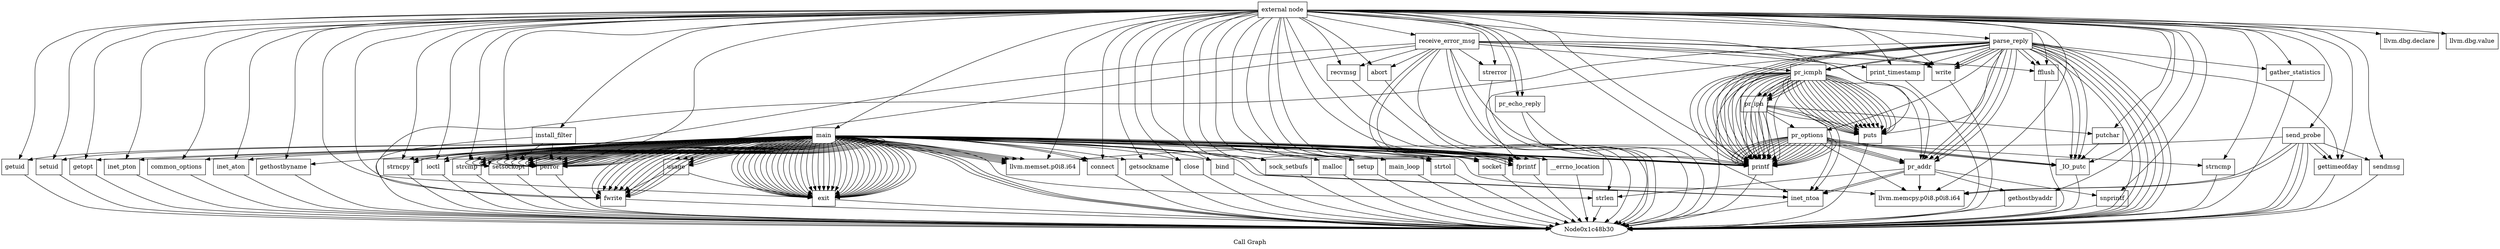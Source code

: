 digraph "Call Graph" {
	graph [root=Node0x1c48b60, label="Call Graph"];
	node [label="\N"];
	graph [lp="185.91,13",
		bb="0,0,371.82,383.18"];
	Node0x1c48b00 [label="{external node}", shape=record, pos="228.5,176.26", rects="172,158.26,285,194.26", width="1.5556", height="0.51389"];
	Node0x1c48b60 [label="{main}", shape=record, pos="157.68,189.24", rects="130.68,171.24,184.68,207.24", width="0.75", height="0.51389"];
	Node0x1b9c0b0 [label="{llvm.dbg.declare}", shape=record, pos="295.16,146.4", rects="231.16,128.4,359.16,164.4", width="1.7778", height="0.51389"];
	Node0x1c48bc0 [label="{socket}", shape=record, pos="229.55,193.58", rects="199.55,175.58,259.55,211.58", width="0.83333", height="0.51389"];
	Node0x1c48c20 [label="{__errno_location}", shape=record, pos="228.5,202.22", rects="163,184.22,294,220.22", width="1.8056", height="0.51389"];
	Node0x1c48bf0 [label="{getuid}", shape=record, pos="226.42,210.66", rects="196.42,192.66,256.42,228.66", width="0.83333", height="0.51389"];
	Node0x1c48c50 [label="{setuid}", shape=record, pos="223.33,218.79", rects="193.83,200.79,252.83,236.79", width="0.80556", height="0.51389"];
	Node0x1c48c80 [label="{perror}", shape=record, pos="219.29,226.49", rects="189.79,208.49,248.79,244.49", width="0.80556", height="0.51389"];
	Node0x1ba1560 [label="{exit}", shape=record, pos="214.35,233.64", rects="187.35,215.64,241.35,251.64", width="0.75", height="0.51389"];
	Node0x1c8f6f0 [label="{getopt}", shape=record, pos="208.59,240.15", rects="177.59,222.15,239.59,258.15", width="0.86111", height="0.51389"];
	Node0x1ba4180 [label="{setsockopt}", shape=record, pos="202.08,245.91", rects="157.58,227.91,246.58,263.91", width="1.2222", height="0.51389"];
	Node0x1ba2040 [label="{fprintf}", shape=record, pos="194.93,250.85", rects="165.43,232.85,224.43,268.85", width="0.80556", height="0.51389"];
	Node0x1b9a4b0 [label="{strlen}", shape=record, pos="187.23,254.89", rects="159.23,236.89,215.23,272.89", width="0.77778", height="0.51389"];
	Node0x1ba41b0 [label="{strcmp}", shape=record, pos="179.1,257.98", rects="147.6,239.98,210.6,275.98", width="0.86111", height="0.51389"];
	Node0x1b9c6f0 [label="{inet_pton}", shape=record, pos="170.66,260.06", rects="129.16,242.06,212.16,278.06", width="1.1389", height="0.51389"];
	Node0x1b9c760 [label="{printf}", shape=record, pos="149,260.71", rects="122,242.71,176,278.71", width="0.75", height="0.51389"];
	Node0x1b9c5f0 [label="{common_options}", shape=record, pos="128.13,254.89", rects="62.127,236.89,194.13,272.89", width="1.8333", height="0.51389"];
	Node0x1b99da0 [label="{llvm.memset.p0i8.i64}", shape=record, pos="120.43,250.85", rects="37.929,232.85,202.93,268.85", width="2.2778", height="0.51389"];
	Node0x1b99f40 [label="{inet_aton}", shape=record, pos="113.27,245.91", rects="71.773,227.91,154.77,263.91", width="1.1389", height="0.51389"];
	Node0x1b99ff0 [label="{gethostbyname}", shape=record, pos="106.77,240.15", rects="44.766,222.15,168.77,258.15", width="1.7222", height="0.51389"];
	Node0x1cce290 [label="{llvm.memcpy.p0i8.p0i8.i64}", shape=record, pos="101,233.64", rects="1,215.64,201,251.64", width="2.7778", height="0.51389"];
	Node0x1b9a060 [label="{strncpy}", shape=record, pos="96.061,226.49", rects="62.061,208.49,130.06,244.49", width="0.94444", height="0.51389"];
	Node0x1b9a520 [label="{ioctl}", shape=record, pos="92.02,218.79", rects="65.02,200.79,119.02,236.79", width="0.75", height="0.51389"];
	Node0x1b9a550 [label="{connect}", shape=record, pos="88.937,210.66", rects="53.437,192.66,124.44,228.66", width="0.97222", height="0.51389"];
	Node0x1ba2600 [label="{getsockname}", shape=record, pos="86.857,202.22", rects="33.357,184.22,140.36,220.22", width="1.4722", height="0.51389"];
	Node0x1b99e40 [label="{close}", shape=record, pos="85.809,193.58", rects="58.809,175.58,112.81,211.58", width="0.75", height="0.51389"];
	Node0x1b99eb0 [label="{bind}", shape=record, pos="85.809,184.89", rects="58.809,166.89,112.81,202.89", width="0.75", height="0.51389"];
	Node0x1bf43e0 [label="{sock_setbufs}", shape=record, pos="86.857,176.26", rects="34.857,158.26,138.86,194.26", width="1.4444", height="0.51389"];
	Node0x1bf4450 [label="{malloc}", shape=record, pos="88.937,167.82", rects="58.937,149.82,118.94,185.82", width="0.83333", height="0.51389"];
	Node0x1bf4480 [label="{inet_ntoa}", shape=record, pos="92.02,159.69", rects="50.52,141.69,133.52,177.69", width="1.1389", height="0.51389"];
	Node0x1b9b480 [label="{setup}", shape=record, pos="96.061,151.99", rects="68.561,133.99,123.56,169.99", width="0.75", height="0.51389"];
	Node0x1b9c040 [label="{main_loop}", shape=record, pos="101,144.83", rects="58,126.83,144,162.83", width="1.1944", height="0.51389"];
	Node0x1b99bc0 [label="{receive_error_msg}", shape=record, pos="299.32,215.19", rects="227.82,197.19,370.82,233.19", width="1.9722", height="0.51389"];
	Node0x1b9a870 [label="{recvmsg}", shape=record, pos="83.181,66.005", rects="46.181,48.005,120.18,84.005", width="1.0278", height="0.51389"];
	Node0x1b9a800 [label="{abort}", shape=record, pos="98.578,57.924", rects="71.578,39.924,125.58,75.924", width="0.75", height="0.51389"];
	Node0x1b9aa00 [label="{write}", shape=record, pos="114.84,51.757", rects="87.837,33.757,141.84,69.757", width="0.75", height="0.51389"];
	Node0x1b9aa70 [label="{strerror}", shape=record, pos="131.72,47.596", rects="96.72,29.596,166.72,65.596", width="0.97222", height="0.51389"];
	Node0x1b9aae0 [label="{print_timestamp}", shape=record, pos="148.98,45.5", rects="83.983,27.5,213.98,63.5", width="1.8056", height="0.51389"];
	Node0x1c49170 [label="{fflush}", shape=record, pos="166.37,45.5", rects="138.87,27.5,193.87,63.5", width="0.75", height="0.51389"];
	Node0x1c48ea0 [label="{send_probe}", shape=record, pos="83.181,312.47", rects="35.681,294.47,130.68,330.47", width="1.3056", height="0.51389"];
	Node0x1c48f40 [label="{gettimeofday}", shape=record, pos="183.63,47.596", rects="130.13,29.596,237.13,65.596", width="1.4722", height="0.51389"];
	Node0x1c48ed0 [label="{sendmsg}", shape=record, pos="200.52,51.757", rects="162.02,33.757,239.02,69.757", width="1.0556", height="0.51389"];
	Node0x1c4a000 [label="{pr_echo_reply}", shape=record, pos="166.37,332.97", rects="109.87,314.97,222.87,350.97", width="1.5556", height="0.51389"];
	Node0x1c4a030 [label="{parse_reply}", shape=record, pos="232.17,312.47", rects="184.17,294.47,280.17,330.47", width="1.3333", height="0.51389"];
	Node0x1c4a0a0 [label="{gather_statistics}", shape=record, pos="216.78,57.924", rects="151.28,39.924,282.28,75.924", width="1.8056", height="0.51389"];
	Node0x1c4a4f0 [label="{putchar}", shape=record, pos="299.32,163.28", rects="264.32,145.28,334.32,181.28", width="0.97222", height="0.51389"];
	Node0x1c4a590 [label="{install_filter}", shape=record, pos="280.91,263.73", rects="231.91,245.73,329.91,281.73", width="1.3611", height="0.51389"];
	Node0x1cd03a0 [label="{strtol}", shape=record, pos="106.77,138.33", rects="79.766,120.33,133.77,156.33", width="0.75", height="0.51389"];
	Node0x1c492a0 [label="{gethostbyaddr}", shape=record, pos="232.17,66.005", rects="174.17,48.005,290.17,84.005", width="1.6111", height="0.51389"];
	Node0x1c492d0 [label="{snprintf}", shape=record, pos="246.48,75.883", rects="211.48,57.883,281.48,93.883", width="0.97222", height="0.51389"];
	Node0x1c4a430 [label="{strncmp}", shape=record, pos="259.5,87.414", rects="223.5,69.414,295.5,105.41", width=1, height="0.51389"];
	Node0x1c4a3d0 [label="{_IO_putc}", shape=record, pos="271.03,100.43", rects="232.53,82.43,309.53,118.43", width="1.0556", height="0.51389"];
	Node0x1c4d960 [label="{llvm.dbg.value}", shape=record, pos="301.41,180.54", rects="243.41,162.54,359.41,198.54", width="1.6111", height="0.51389"];
	Node0x1ba2070 [label="{fwrite}", shape=record, pos="113.27,132.56", rects="84.273,114.56,142.27,150.56", width="0.80556", height="0.51389"];
	Node0x1c48dc0 [label="{puts}", shape=record, pos="280.91,114.74", rects="253.91,96.741,307.91,132.74", width="0.75", height="0.51389"];
	Node0x1b9a970 [label="{pr_addr}", shape=record, pos="216.78,320.55", rects="182.28,302.55,251.28,338.55", width="0.94444", height="0.51389"];
	Node0x1c48b30 [pos="174.91,119.33", width="2.5278", height="0.51389"];
	Node0x1c49100 [label="{pr_icmph}", shape=record, pos="148.98,332.97", rects="109.48,314.97,188.48,350.97", width="1.0833", height="0.51389"];
	Node0x1c4a360 [label="{pr_options}", shape=record, pos="131.72,330.88", rects="87.22,312.88,176.22,348.88", width="1.2222", height="0.51389"];
	Node0x1c48df0 [label="{pr_iph}", shape=record, pos="114.84,326.72", rects="85.337,308.72,144.34,344.72", width="0.80556", height="0.51389"];
	Node0x1b9c620 [label="{usage}", shape=record, pos="223.33,159.69", rects="194.83,141.69,251.83,177.69", width="0.77778", height="0.51389"];
	Node0x1c48b00 -> Node0x1c48b60 [pos="e,171.28,186.74 171.67,186.67 171.6,186.68 171.54,186.7 171.48,186.71"];
	Node0x1c48b00 -> Node0x1b9c0b0 [pos="e,269.14,158.05 268.81,158.2 268.87,158.17 268.92,158.15 268.98,158.13"];
	Node0x1c48b00 -> Node0x1c48bc0 [pos="e,229.55,193.57 229.54,193.53 229.54,193.54 229.54,193.55 229.54,193.56"];
	Node0x1c48b00 -> Node0x1c48c20 [pos="e,228.5,194.7 228.5,194.29 228.5,194.36 228.5,194.42 228.5,194.49"];
	Node0x1c48b00 -> Node0x1c48bf0 [pos="e,227.39,194.65 227.41,194.26 227.4,194.33 227.4,194.39 227.4,194.46"];
	Node0x1c48b00 -> Node0x1c48c50 [pos="e,225.55,200.52 226.28,194.54 226.26,194.67 226.25,194.79 226.23,194.91"];
	Node0x1c48b00 -> Node0x1c48c80 [pos="e,222.64,208.21 225.17,194.39 224.94,195.66 224.71,196.95 224.47,198.25"];
	Node0x1c48b00 -> Node0x1ba1560 [pos="e,218.85,215.41 224.02,194.41 223.15,197.97 222.21,201.78 221.27,205.58"];
	Node0x1c48b00 -> Node0x1c8f6f0 [pos="e,214.32,221.74 222.85,194.4 221.14,199.88 219.22,206.03 217.36,212.01"];
	Node0x1c48b00 -> Node0x1ba4180 [pos="e,209.07,227.49 221.56,194.56 218.85,201.7 215.68,210.05 212.7,217.92"];
	Node0x1c48b00 -> Node0x1ba2040 [pos="e,203.09,232.7 220.37,194.32 216.44,203.05 211.64,213.72 207.27,223.42"];
	Node0x1c48b00 -> Node0x1b9a4b0 [pos="e,196.75,236.75 218.93,194.5 213.77,204.32 207.3,216.64 201.56,227.59"];
	Node0x1c48b00 -> Node0x1ba41b0 [pos="e,190.03,239.89 217.53,194.39 211.01,205.19 202.61,219.08 195.33,231.12"];
	Node0x1c48b00 -> Node0x1b9c6f0 [pos="e,183.18,241.91 215.95,194.44 208.06,205.86 197.76,220.79 188.97,233.52"];
	Node0x1c48b00 -> Node0x1b9c760 [pos="e,166.22,242.42 211.25,194.58 200.1,206.43 185.43,222.01 173.14,235.07"];
	Node0x1c48b00 -> Node0x1b9c5f0 [pos="e,151.39,236.67 205.47,194.3 191.8,205.01 174.28,218.74 159.37,230.42"];
	Node0x1c48b00 -> Node0x1b99da0 [pos="e,146.72,232.7 202.34,194.32 188.11,204.14 170.32,216.41 154.97,227.01"];
	Node0x1c48b00 -> Node0x1b99f40 [pos="e,143.1,227.89 198.52,194.38 184.26,203 167.02,213.42 151.79,222.63"];
	Node0x1c48b00 -> Node0x1b99ff0 [pos="e,141.41,221.97 193.94,194.4 180.45,201.48 164.82,209.68 150.55,217.17"];
	Node0x1c48b00 -> Node0x1cce290 [pos="e,141.08,215.6 188.16,194.41 176.18,199.8 162.92,205.77 150.44,211.39"];
	Node0x1c48b00 -> Node0x1b9a060 [pos="e,130.1,213.58 180.69,194.39 167.34,199.45 152.92,204.92 139.82,209.89"];
	Node0x1c48b00 -> Node0x1b9a520 [pos="e,119.3,210.29 171.8,193.93 157.33,198.44 142.14,203.17 128.95,207.28"];
	Node0x1c48b00 -> Node0x1b9a550 [pos="e,124.83,201.81 171.73,190.25 159.48,193.27 146.66,196.43 134.88,199.33"];
	Node0x1c48b00 -> Node0x1ba2600 [pos="e,140.45,192.4 171.7,186.67 164.77,187.94 157.66,189.24 150.64,190.53"];
	Node0x1c48b00 -> Node0x1b99e40 [pos="e,113.06,190.28 171.69,183.16 155.43,185.13 138.12,187.23 123.33,189.03"];
	Node0x1c48b00 -> Node0x1b99eb0 [pos="e,113.06,183.24 171.69,179.69 155.43,180.68 138.12,181.73 123.33,182.62"];
	Node0x1c48b00 -> Node0x1bf43e0 [pos="e,139.08,176.26 171.7,176.26 164.3,176.26 156.67,176.26 149.18,176.26"];
	Node0x1c48b00 -> Node0x1bf4450 [pos="e,119.26,169.65 171.73,172.83 157.56,171.97 142.65,171.07 129.44,170.27"];
	Node0x1c48b00 -> Node0x1bf4480 [pos="e,133.76,164.76 171.8,169.38 162.55,168.25 153,167.09 143.86,165.98"];
	Node0x1c48b00 -> Node0x1b9b480 [pos="e,123.62,157.04 171.95,165.9 159.01,163.52 145.56,161.06 133.65,158.88"];
	Node0x1c48b00 -> Node0x1b9c040 [pos="e,144.1,155.46 171.83,162.29 165.87,160.82 159.82,159.33 153.9,157.87"];
	Node0x1c48b00 -> Node0x1b99bc0 [pos="e,266.2,196.98 261.42,194.36 261.52,194.41 261.62,194.47 261.72,194.52"];
	Node0x1c48b00 -> Node0x1b9a870 [pos="e,107.21,84.238 204.5,158.05 180.1,139.54 142.15,110.74 115.2,90.296"];
	Node0x1c48b00 -> Node0x1b9a800 [pos="e,118.4,75.981 208.48,158.03 186.39,137.9 150.69,105.39 126,82.901"];
	Node0x1c48b00 -> Node0x1b9aa00 [pos="e,131.38,69.883 211.97,158.16 192.61,136.95 160.39,101.66 138.41,77.581"];
	Node0x1c48b00 -> Node0x1b9aa70 [pos="e,145.31,65.665 214.84,158.1 198.27,136.07 170.21,98.767 151.33,73.669"];
	Node0x1c48b00 -> Node0x1b9aae0 [pos="e,159.95,63.527 217.44,158.08 203.91,135.83 180.89,97.963 165.31,72.355"];
	Node0x1c48b00 -> Node0x1c49170 [pos="e,174.94,63.527 219.86,158.08 209.33,135.93 191.46,98.295 179.29,72.693"];
	Node0x1c48b00 -> Node0x1c48ea0 [pos="e,102.56,294.31 209.2,194.35 183.8,218.16 138.99,260.16 110.22,287.13"];
	Node0x1c48b00 -> Node0x1c48f40 [pos="e,189.93,65.665 222.17,158.1 214.65,136.55 202.04,100.38 193.3,75.323"];
	Node0x1c48b00 -> Node0x1c48ed0 [pos="e,204.59,69.883 224.43,158.16 219.81,137.59 212.21,103.79 206.82,79.81"];
	Node0x1c48b00 -> Node0x1c4a000 [pos="e,168.97,314.54 216.29,194.38 202.75,221.53 182.21,272.87 171.93,304.88"];
	Node0x1c48b00 -> Node0x1c4a000 [pos="e,178.74,314.53 226,194.33 218.21,221.57 198.11,273.27 183.19,305.28"];
	Node0x1c48b00 -> Node0x1c4a030 [pos="e,231.68,294.31 228.99,194.35 229.61,217.35 230.69,257.31 231.41,284.31"];
	Node0x1c48b00 -> Node0x1c4a0a0 [pos="e,218.57,75.981 226.69,158.03 224.79,138.86 221.78,108.46 219.58,86.179"];
	Node0x1c48b00 -> Node0x1c4a4f0 [pos="e,285.71,165.77 285.33,165.84 285.39,165.83 285.46,165.82 285.52,165.81"];
	Node0x1c48b00 -> Node0x1c4a590 [pos="e,270.06,245.63 239.36,194.38 246.74,206.7 256.62,223.2 264.9,237.01"];
	Node0x1c48b00 -> Node0x1cd03a0 [pos="e,133.78,146.74 171.91,158.62 162.25,155.62 152.46,152.56 143.49,149.77"];
	Node0x1c48b00 -> Node0x1c492a0 [pos="e,231.57,84.238 229.1,158.05 229.68,140.74 230.56,114.43 231.23,94.362"];
	Node0x1c48b00 -> Node0x1c492d0 [pos="e,243.21,94.177 231.8,157.85 234.48,142.85 238.32,121.42 241.4,104.23"];
	Node0x1c48b00 -> Node0x1c4a430 [pos="e,253.19,105.5 234.92,157.85 239.23,145.5 244.99,129 249.85,115.08"];
	Node0x1c48b00 -> Node0x1c4a3d0 [pos="e,260.83,118.62 238.79,157.9 243.91,148.77 250.2,137.56 255.86,127.48"];
	Node0x1c48b00 -> Node0x1c4d960 [pos="e,285.67,179.62 285.23,179.59 285.31,179.6 285.38,179.6 285.45,179.6"];
	Node0x1c48b00 -> Node0x1ba2070 [pos="e,142.56,143.67 180.97,158.23 171.3,154.57 161.25,150.76 151.94,147.23"];
	Node0x1c48b00 -> Node0x1c48dc0 [pos="e,265.4,132.95 243.94,158.13 248.59,152.68 253.79,146.58 258.78,140.71"];
	Node0x1c4a030 -> Node0x1b9a970 [pos="e,216.7,320.41 216.63,320.27 216.64,320.29 216.65,320.32 216.67,320.34"];
	Node0x1c4a030 -> Node0x1ba2040 [pos="e,205.95,269.09 221.2,294.32 218.05,289.1 214.54,283.29 211.14,277.67"];
	Node0x1c4a030 -> Node0x1c48b30 [pos="e,204.47,137.02 245.56,294.39 253.77,259.7 234.65,185.42 210.12,145.47"];
	Node0x1c4a030 -> Node0x1c48b30 [pos="e,161.42,137.83 202.26,294.3 177.59,260.3 156.62,188.35 159.93,147.88"];
	Node0x1c4a030 -> Node0x1b9a970 [pos="e,236.43,330.94 236.53,330.59 236.51,330.65 236.5,330.71 236.48,330.77"];
	Node0x1c4a030 -> Node0x1c4a0a0 [pos="e,217.87,76.064 231.07,294.16 228.41,250.32 221.68,139.02 218.5,86.365"];
	Node0x1c4a030 -> Node0x1c48b30 [pos="e,168.35,137.89 212.68,294.15 193.42,260.27 171.85,188.19 168.73,147.89"];
	Node0x1c4a030 -> Node0x1ba2070 [pos="e,125.18,150.58 220.12,294.23 199.06,262.36 155.47,196.41 130.97,159.34"];
	Node0x1c4a030 -> Node0x1b9aa00 [pos="e,131.64,69.992 231.41,294.14 219.84,248.75 167.97,131.68 136.83,78.545"];
	Node0x1c4a030 -> Node0x1b9aae0 [pos="e,154.63,63.625 226.46,294.12 212.14,248.19 174.71,128.05 157.66,73.349"];
	Node0x1c4a030 -> Node0x1b9a970 [pos="e,216.88,320.73 216.98,320.91 216.96,320.88 216.95,320.85 216.93,320.82"];
	Node0x1c4a030 -> Node0x1c48b30 [pos="e,176.18,137.95 222.41,294.45 209.18,260.83 187.48,188.35 178.32,147.96"];
	Node0x1c4a030 -> Node0x1b9c760 [pos="e,176.21,257.53 229.29,294.37 221.04,282.01 202.81,268.63 185.6,261.08"];
	Node0x1c4a030 -> Node0x1b9c760 [pos="e,151.96,278.92 183.82,306.14 174.36,300.69 165.34,293.94 158.64,287.03"];
	Node0x1c4a030 -> Node0x1c48b30 [pos="e,184.85,137.78 230.97,294.18 224.3,260.23 203.02,187.36 188.41,147.23"];
	Node0x1c4a030 -> Node0x1c49100 [pos="e,183.66,317.53 184.11,317.41 184.03,317.43 183.96,317.45 183.89,317.47"];
	Node0x1c4a030 -> Node0x1b9aa00 [pos="e,115.58,70.015 215.44,294.35 187.14,249.5 134.87,133.76 118.38,79.918"];
	Node0x1c4a030 -> Node0x1b9aa00 [pos="e,123.08,70.07 223.92,294.14 203.64,249.07 151.26,132.68 127.22,79.277"];
	Node0x1c4a030 -> Node0x1c48f40 [pos="e,186.99,65.929 228.84,294.26 220.52,248.9 198.84,130.57 188.83,75.96"];
	Node0x1c4a030 -> Node0x1b9c760 [pos="e,167,278.94 190.44,294.43 185.28,291.29 180.13,287.99 175.29,284.73"];
	Node0x1c4a030 -> Node0x1b9a970 [pos="e,216.68,320.36 216.59,320.18 216.61,320.21 216.62,320.24 216.64,320.27"];
	Node0x1c4a030 -> Node0x1b9c760 [pos="e,176.19,270.36 214.33,294.36 205.72,288.11 195.11,281.24 184.94,275.3"];
	Node0x1c4a030 -> Node0x1c48dc0 [pos="e,276.42,132.94 236.67,294.22 245.21,259.57 263.83,184.03 273.98,142.86"];
	Node0x1c4a030 -> Node0x1c48b30 [pos="e,194.38,137.62 238.73,294.39 239.26,260.24 218.86,186.71 199.11,146.59"];
	Node0x1c4a030 -> Node0x1c49100 [pos="e,186.39,330.65 186.83,330.55 186.76,330.56 186.68,330.58 186.61,330.6"];
	Node0x1c4a030 -> Node0x1c4a360 [pos="e,176.46,322.68 184.01,321.3 183.85,321.33 183.69,321.35 183.53,321.38"];
	Node0x1c4a030 -> Node0x1c4a3d0 [pos="e,275.54,118.66 243.85,294.38 257.38,257.41 273.21,173.05 275.31,128.75"];
	Node0x1c4a030 -> Node0x1c4a3d0 [pos="e,259.35,118.54 227.66,294.45 227.33,257.31 242.26,172.19 256.13,128.06"];
	Node0x1c4a030 -> Node0x1c49170 [pos="e,174.63,63.617 231.31,294.1 224.06,248.15 194.74,128.03 177.75,73.34"];
	Node0x1c4a030 -> Node0x1c4a3d0 [pos="e,267.73,118.46 235.49,294.39 242.27,257.38 257.78,172.76 265.88,128.53"];
	Node0x1c4a030 -> Node0x1c49170 [pos="e,167.19,63.622 223.85,294.16 208.58,248.34 178.86,128.57 168.91,73.692"];
	Node0x1b9a970 -> Node0x1c492a0 [pos="e,231.08,84.145 217.88,302.24 220.54,258.4 227.27,147.1 230.45,94.446"];
	Node0x1b9a970 -> Node0x1bf4480 [pos="e,112.11,177.87 207.92,302.25 189.45,273.62 147.09,218.39 118.94,185.67"];
	Node0x1b9a970 -> Node0x1b9a4b0 [pos="e,195.41,273.09 208.55,302.26 205.79,296.14 202.66,289.18 199.66,282.51"];
	Node0x1b9a970 -> Node0x1cce290 [pos="e,125.36,251.92 192.79,302.54 175.59,289.64 152.24,272.11 133.39,257.96"];
	Node0x1b9a970 -> Node0x1bf4480 [pos="e,100.88,177.99 196.73,302.42 171.48,274.13 129.06,219.55 106.64,186.65"];
	Node0x1b9a970 -> Node0x1c492d0 [pos="e,244.27,94.152 219.01,302.16 224.16,259.73 236.91,154.73 243.06,104.09"];
	Node0x1c48f40 -> Node0x1c48b30 [pos="e,177.2,100.48 181.43,65.697 180.52,73.168 179.45,82.015 178.43,90.347"];
	Node0x1c49100 -> Node0x1c48dc0 [pos="e,285.02,132.97 182.06,314.62 219.19,275.82 270.89,188.67 282.95,142.88"];
	Node0x1c49100 -> Node0x1c48dc0 [pos="e,290.38,133 188.85,320.54 232.32,284.54 286.24,192.21 290.33,143.3"];
	Node0x1c49100 -> Node0x1c48dc0 [pos="e,294.55,132.97 188.86,330.11 240.91,301.95 302.32,197.32 296.53,142.84"];
	Node0x1c49100 -> Node0x1c48dc0 [pos="e,297.86,133.11 188.62,336.92 250.42,318.41 318.74,202.89 301.54,142.64"];
	Node0x1c49100 -> Node0x1c48dc0 [pos="e,300.21,132.86 188.72,341.6 261.45,333.21 335.93,207.66 305.25,141.75"];
	Node0x1c49100 -> Node0x1b9c760 [pos="e,176.28,264.01 188.6,325.11 217.69,310.77 216.76,280.63 185.8,267.3"];
	Node0x1c49100 -> Node0x1c48dc0 [pos="e,302.1,132.83 188.75,344.96 273.15,347.23 352.91,213.25 308.18,141.29"];
	Node0x1c49100 -> Node0x1c48dc0 [pos="e,303.52,132.76 188.67,347.39 285.56,360.6 370.07,218.89 310.2,140.59"];
	Node0x1c49100 -> Node0x1b9c760 [pos="e,176.19,262.82 188.54,328.13 235.58,314.76 234.8,277.52 186.18,264.93"];
	Node0x1c49100 -> Node0x1c48df0 [pos="e,123.13,308.47 148.39,314.84 145.55,306.1 138.82,302.02 132.04,303.32"];
	Node0x1c49100 -> Node0x1c48dc0 [pos="e,253.74,102.9 126.16,314.74 53.553,237.77 142.67,83.953 243.91,100.73"];
	Node0x1c49100 -> Node0x1c48df0 [pos="e,115.48,345.01 140.74,351.17 134.6,357.65 126.68,358.2 121.06,353.58"];
	Node0x1c49100 -> Node0x1b9c760 [pos="e,121.81,262.81 109.43,328.11 62.395,314.72 63.192,277.48 111.81,264.92"];
	Node0x1c49100 -> Node0x1b9c760 [pos="e,121.72,264 109.37,325.09 80.286,310.74 81.228,280.6 112.19,267.28"];
	Node0x1c49100 -> Node0x1b9c760 [pos="e,121.73,266.56 109.24,317.29 98.031,303.71 99.389,284.39 113.31,272.21"];
	Node0x1c49100 -> Node0x1b9c760 [pos="e,121.89,274.37 119.22,314.73 114.61,305.23 114,293.51 117.4,283.42"];
	Node0x1c49100 -> Node0x1b9c760 [pos="e,131.14,278.94 131.13,314.74 128.86,306.95 128.21,297.68 129.17,289.03"];
	Node0x1c49100 -> Node0x1b9a970 [pos="e,189.16,325.61 188.81,325.68 188.87,325.67 188.93,325.65 188.98,325.64"];
	Node0x1c49100 -> Node0x1b9c760 [pos="e,143.04,278.94 143.03,314.74 142.28,306.95 142.06,297.68 142.38,289.03"];
	Node0x1c49100 -> Node0x1c48df0 [pos="e,114.8,326.92 114.77,327.13 114.77,327.1 114.78,327.06 114.78,327.03"];
	Node0x1c49100 -> Node0x1c48dc0 [pos="e,253.8,104.13 127.76,314.85 69.961,244.83 155.02,97.461 243.81,102.87"];
	Node0x1c49100 -> Node0x1c48dc0 [pos="e,253.9,105.88 129.63,314.78 86.572,251.36 166.7,112 243.57,105.88"];
	Node0x1c49100 -> Node0x1c48dc0 [pos="e,253.59,108.43 132.15,314.83 103,257.68 177.63,127.42 243.52,110.17"];
	Node0x1c49100 -> Node0x1b9c760 [pos="e,154.95,278.94 154.94,314.74 155.7,306.95 155.92,297.68 155.6,289.04"];
	Node0x1c49100 -> Node0x1c48df0 [pos="e,114.86,326.72 114.93,326.74 114.92,326.73 114.9,326.73 114.89,326.73"];
	Node0x1c49100 -> Node0x1b9c760 [pos="e,166.85,278.95 166.84,314.74 169.11,306.96 169.77,297.68 168.82,289.04"];
	Node0x1c49100 -> Node0x1c48b30 [pos="e,172.63,138.11 151.19,314.76 155.7,277.66 165.96,193.06 171.39,148.31"];
	Node0x1c49100 -> Node0x1b9c760 [pos="e,176.1,274.38 178.75,314.75 183.37,305.24 183.98,293.53 180.58,283.44"];
	Node0x1c49100 -> Node0x1c48df0 [pos="e,114.88,326.51 114.92,326.31 114.91,326.34 114.9,326.37 114.9,326.41"];
	Node0x1c49100 -> Node0x1c48dc0 [pos="e,253.79,112.24 135.37,314.83 119.24,263.36 188.16,143.1 244.21,115.98"];
	Node0x1c49100 -> Node0x1c48dc0 [pos="e,253.71,118.16 139.52,314.83 135.2,268.58 197.97,159.42 245.36,123.76"];
	Node0x1c49100 -> Node0x1c48dc0 [pos="e,253.89,127.08 144.85,314.88 150.68,273.53 206.63,176.93 246.62,134.37"];
	Node0x1c49100 -> Node0x1c48dc0 [pos="e,259.89,132.85 151.55,314.97 166.19,276.26 219.72,185.99 253.6,140.97"];
	Node0x1c49100 -> Node0x1c48dc0 [pos="e,270.01,132.77 160,314.74 183.29,276.22 237.61,186.37 264.8,141.39"];
	Node0x1c49100 -> Node0x1c48dc0 [pos="e,278.33,132.77 169.98,314.9 200.74,276.54 254.47,187.73 274.41,142.29"];
	Node0x1c49100 -> Node0x1b9c760 [pos="e,176.26,266.57 188.74,317.3 199.95,303.73 198.6,284.42 184.68,272.23"];
	Node0x1c48ea0 -> Node0x1c48b30 [pos="e,174.62,137.91 101.82,294.17 124.47,260.24 158.94,187.92 171.78,147.65"];
	Node0x1c48ea0 -> Node0x1c48f40 [pos="e,180.46,65.913 94.062,294.32 115.4,248.88 160.63,130.09 177.56,75.609"];
	Node0x1c48ea0 -> Node0x1cce290 [pos="e,102.7,251.74 93.356,294.29 96.472,284.61 99.383,272.49 101.25,261.64"];
	Node0x1c48ea0 -> Node0x1b99da0 [pos="e,109.4,269.09 94.155,294.32 97.309,289.1 100.82,283.29 104.22,277.67"];
	Node0x1c48ea0 -> Node0x1c48b30 [pos="e,156.29,137.6 83.346,294.37 92.064,260.06 126.25,186.05 150.88,146.06"];
	Node0x1c48ea0 -> Node0x1c48f40 [pos="e,172.67,65.921 86.323,294.25 99.359,248.66 144.2,129.57 168.4,75.274"];
	Node0x1c48ea0 -> Node0x1cce290 [pos="e,90.799,251.9 81.508,294.11 82.642,284.49 85.052,272.49 87.927,261.73"];
	Node0x1c48ea0 -> Node0x1c48b30 [pos="e,166.1,137.88 91.81,294.3 107.92,260.38 142.66,187.23 161.72,147.09"];
	Node0x1c48ea0 -> Node0x1c48ed0 [pos="e,192.28,70.07 91.431,294.14 111.71,249.07 164.1,132.68 188.13,79.277"];
	Node0x1c4a000 -> Node0x1c48b30 [pos="e,174.16,138.11 167.1,314.76 168.58,277.66 171.96,193.06 173.75,148.31"];
	Node0x1c4a000 -> Node0x1b9c760 [pos="e,153.38,278.94 161.99,314.74 160.09,306.87 157.84,297.48 155.74,288.75"];
	Node0x1b9aae0 -> Node0x1c48b30 [pos="e,168.39,100.78 155.39,63.75 158.3,72.029 161.8,82.007 165.03,91.211"];
	Node0x1c49170 -> Node0x1c48b30 [pos="e,172.76,100.78 168.48,63.75 169.42,71.853 170.54,81.583 171.59,90.622"];
	Node0x1c48ed0 -> Node0x1c48b30 [pos="e,181.97,100.7 193.65,69.866 191.17,76.423 188.3,83.994 185.57,91.209"];
	Node0x1c4a0a0 -> Node0x1c48b30 [pos="e,187.59,100.73 204.44,76.015 200.96,81.123 197.09,86.794 193.33,92.305"];
	Node0x1c48b60 -> Node0x1c48bc0 [pos="e,199.37,198.43 184.86,197.48 186.34,197.63 187.84,197.76 189.36,197.88"];
	Node0x1c48b60 -> Node0x1c48c20 [pos="e,185.32,194.3 184.86,194.22 184.93,194.23 185.01,194.25 185.09,194.26"];
	Node0x1c48b60 -> Node0x1c48bf0 [pos="e,196.27,201.26 184.85,197.7 185.43,197.89 186.02,198.07 186.61,198.25"];
	Node0x1c48b60 -> Node0x1c48c50 [pos="e,193.76,205.47 184.76,201.43 184.85,201.47 184.95,201.51 185.04,201.55"];
	Node0x1c48b60 -> Node0x1c48c80 [pos="e,207.8,244.71 147.1,207.49 79.576,329.38 126.95,362.16 202.11,253.16"];
	Node0x1c48b60 -> Node0x1ba1560 [pos="e,199.95,251.76 143.63,207.42 -10.151,409.5 37.167,450.9 193.63,259.55"];
	Node0x1c48b60 -> Node0x1c8f6f0 [pos="e,190.55,222.11 175.77,207.33 178.17,209.73 180.67,212.23 183.16,214.72"];
	Node0x1c48b60 -> Node0x1cd03a0 [pos="e,134.03,156.1 148.07,171.02 146.03,168.59 143.77,166.07 141.4,163.55"];
	Node0x1c48b60 -> Node0x1cd03a0 [pos="e,116.21,156.35 130.45,171.5 127.9,169.05 125.37,166.49 122.96,163.93"];
	Node0x1c48b60 -> Node0x1ba2040 [pos="e,165.22,253.46 142.84,207.53 138.47,221.85 144.89,238.47 156.46,248.06"];
	Node0x1c48b60 -> Node0x1ba1560 [pos="e,228.26,215.64 172.22,170.94 331.52,-26.493 382.87,9.751 234.32,207.62"];
	Node0x1c48b60 -> Node0x1ba2070 [pos="e,142.36,115.06 176.9,171.13 209.09,133.63 191.14,101.47 152.13,111.75"];
	Node0x1c48b60 -> Node0x1ba1560 [pos="e,228.24,215.63 172.03,171.22 320.56,-12.21 371.55,23.614 234.27,207.61"];
	Node0x1c48b60 -> Node0x1ba4180 [pos="e,176.64,264.01 136.47,207.29 68.071,271.06 94.315,311.85 167.92,269.31"];
	Node0x1c48b60 -> Node0x1c48c80 [pos="e,229.87,208.24 169.17,171 245.67,54.887 296.55,81.86 234.73,199.26"];
	Node0x1c48b60 -> Node0x1ba1560 [pos="e,228.29,215.52 172.17,171.08 309.64,2.2327 360.04,37.552 234.4,207.34"];
	Node0x1c48b60 -> Node0x1ba2070 [pos="e,94.016,150.7 130.33,206 86.734,224.96 62.243,196.06 87.793,158.77"];
	Node0x1c48b60 -> Node0x1ba1560 [pos="e,228.36,215.36 172.16,171.15 298.67,16.725 348.49,51.356 234.63,206.9"];
	Node0x1c48b60 -> Node0x1ba2070 [pos="e,95.79,150.7 130.58,203.59 98.883,212.24 78.093,187.98 90.76,159.6"];
	Node0x1c48b60 -> Node0x1ba1560 [pos="e,228.25,215.45 172.19,171.19 287.97,30.981 337.04,65.246 234.24,207.28"];
	Node0x1c48b60 -> Node0x1ba41b0 [pos="e,147.48,242.66 141.29,207.48 139.34,215.51 140.21,224.91 143.21,233.47"];
	Node0x1c48b60 -> Node0x1ba41b0 [pos="e,195.42,239.97 184.8,198.28 191.97,206.57 196.37,218.71 196.52,229.99"];
	Node0x1c48b60 -> Node0x1ba41b0 [pos="e,185.29,239.68 176.71,207.58 179.81,214.34 182.34,222.15 183.86,229.57"];
	Node0x1c48b60 -> Node0x1ba2070 [pos="e,98.795,150.77 130.44,199.36 109.83,199.02 94.101,180.57 96.247,160.62"];
	Node0x1c48b60 -> Node0x1ba1560 [pos="e,228.24,215.36 172.36,171.06 277.25,45.456 325.38,79.069 234.16,207.19"];
	Node0x1c48b60 -> Node0x1b9c6f0 [pos="e,167.28,241.64 161.02,207.48 162.37,214.85 163.96,223.54 165.46,231.71"];
	Node0x1c48b60 -> Node0x1ba41b0 [pos="e,173.43,239.8 163.31,207.3 165.48,214.27 168.01,222.4 170.41,230.09"];
	Node0x1c48b60 -> Node0x1ba41b0 [pos="e,160.15,239.81 151.48,207.53 151.97,214.57 153.78,222.73 156.42,230.43"];
	Node0x1c48b60 -> Node0x1ba2070 [pos="e,104.19,150.72 130.51,191.12 118.99,185.5 108.98,173.23 105.49,160.7"];
	Node0x1c48b60 -> Node0x1ba1560 [pos="e,227.98,215.59 172.61,170.89 266.65,59.953 313.64,92.858 233.94,207.22"];
	Node0x1c48b60 -> Node0x1b9c760 [pos="e,133.8,242.37 136.88,207.3 134.04,214.85 132.58,223.79 132.73,232.18"];
	Node0x1c48b60 -> Node0x1ba1560 [pos="e,227.96,215.46 172.55,171.13 256,74.474 301.83,106.4 233.74,207.12"];
	Node0x1c48b60 -> Node0x1b9c5f0 [pos="e,136.31,236.7 149.45,207.53 146.69,213.64 143.56,220.61 140.56,227.28"];
	Node0x1c48b60 -> Node0x1b9c620 [pos="e,226.35,177.69 177.14,207.35 194.3,212.85 215.63,203.54 223.48,187.35"];
	Node0x1c48b60 -> Node0x1b9c620 [pos="e,203.97,141.61 154.68,171.07 157.03,152.73 175.88,139.77 193.88,139.99"];
	Node0x1c48b60 -> Node0x1b9c620 [pos="e,194.57,151.77 161.48,171.05 166.72,164.48 175.44,158.67 184.76,154.9"];
	Node0x1c48b60 -> Node0x1b9c620 [pos="e,194.57,165.37 181.66,171.16 182.84,170.58 184.03,170.01 185.24,169.45"];
	Node0x1c48b60 -> Node0x1b9c620 [pos="e,199.17,177.86 184.81,184.21 186.45,183.56 188.11,182.87 189.76,182.16"];
	Node0x1c48b60 -> Node0x1b9c620 [pos="e,219.66,177.71 185.07,197.46 194.5,195.5 204.48,190.93 212.06,185.08"];
	Node0x1c48b60 -> Node0x1b99da0 [pos="e,102.88,232.68 130.33,182.36 110.11,184.61 96.49,203.84 99.74,223.03"];
	Node0x1c48b60 -> Node0x1b99f40 [pos="e,127.54,227.7 143.38,207.48 140.37,211.33 137.14,215.45 133.95,219.53"];
	Node0x1c48b60 -> Node0x1b99ff0 [pos="e,124.8,222.11 139.58,207.33 137.18,209.73 134.69,212.23 132.19,214.72"];
	Node0x1c48b60 -> Node0x1ba2040 [pos="e,209.74,232.65 184.77,185.64 199.77,190.6 210.81,206.58 211.13,222.4"];
	Node0x1c48b60 -> Node0x1ba1560 [pos="e,227.75,215.51 172.69,171.2 245.58,89.064 289.86,119.9 233.34,207.17"];
	Node0x1c48b60 -> Node0x1b9a060 [pos="e,103.95,208.3 130.53,190.68 124.08,193.6 117.42,197.53 111.65,201.83"];
	Node0x1c48b60 -> Node0x1cce290 [pos="e,124.22,215.45 134.62,207.3 133.87,207.89 133.12,208.48 132.36,209.07"];
	Node0x1c48b60 -> Node0x1c48bc0 [pos="e,199.54,185.08 184.83,184.32 186.33,184.34 187.86,184.38 189.39,184.44"];
	Node0x1c48b60 -> Node0x1c48c80 [pos="e,229.78,208.19 169.36,170.92 236.93,70.685 286.32,96.782 234.57,199.06"];
	Node0x1c48b60 -> Node0x1ba1560 [pos="e,227.43,215.63 173.28,170.88 235.44,103.98 277.46,133.33 232.96,206.93"];
	Node0x1c48b60 -> Node0x1b99da0 [pos="e,177.37,232.76 175.15,207.27 177.65,212.26 178.82,217.47 178.84,222.57"];
	Node0x1c48b60 -> Node0x1b9a060 [pos="e,130.28,221.48 149.92,207.29 146.8,210.32 143.05,213.32 138.97,216.12"];
	Node0x1c48b60 -> Node0x1b9a4b0 [pos="e,179.04,236.7 165.91,207.53 168.66,213.64 171.8,220.61 174.8,227.28"];
	Node0x1c48b60 -> Node0x1ba4180 [pos="e,223.52,227.64 183.09,171.15 260.21,122.13 291.89,158.6 230.98,220.39"];
	Node0x1c48b60 -> Node0x1c48b30 [pos="e,182.18,138.22 175.12,170.89 177.92,163.96 180.08,155.92 181.25,148.27"];
	Node0x1c48b60 -> Node0x1b9a520 [pos="e,116.19,200.62 130.54,194.27 128.9,194.92 127.25,195.6 125.59,196.31"];
	Node0x1c48b60 -> Node0x1ba2040 [pos="e,202.03,232.58 184.89,198.03 191.36,204.81 196.85,213.92 199.82,222.79"];
	Node0x1c48b60 -> Node0x1ba1560 [pos="e,227.09,215.59 173.81,170.88 225.6,118.95 264.88,146.48 232.19,206.85"];
	Node0x1c48b60 -> Node0x1b99da0 [pos="e,162.92,232.71 169.05,207.46 169.59,212.55 168.83,218.02 167.08,223.35"];
	Node0x1c48b60 -> Node0x1ba4180 [pos="e,222.87,227.72 184.17,171.12 247.41,134.53 276.5,168.58 229.94,220.31"];
	Node0x1c48b60 -> Node0x1c48c80 [pos="e,229.54,208.35 169.44,171.06 228.39,86.35 276.08,111.6 234.04,199.38"];
	Node0x1c48b60 -> Node0x1ba1560 [pos="e,226.64,215.32 174.51,171.12 216.07,134.3 251.63,159.09 231.13,206.26"];
	Node0x1c48b60 -> Node0x1ba4180 [pos="e,222.05,227.66 184.76,171.84 234.77,147.1 260.98,177.96 228.54,219.98"];
	Node0x1c48b60 -> Node0x1c48c80 [pos="e,229.3,208.35 169.71,171.09 220.02,102.3 265.36,126.22 233.56,199.21"];
	Node0x1c48b60 -> Node0x1c48b30 [pos="e,157.48,137.63 150.39,170.98 150.5,163.75 151.91,155.29 154.17,147.33"];
	Node0x1c48b60 -> Node0x1b9a550 [pos="e,124.39,192.57 130.53,190.86 130.4,190.89 130.28,190.92 130.15,190.96"];
	Node0x1c48b60 -> Node0x1ba2070 [pos="e,113.43,150.66 130.55,175.91 126.02,171.04 121.73,165.43 118.3,159.86"];
	Node0x1c48b60 -> Node0x1ba1560 [pos="e,225.54,215.38 176.82,171.08 208.17,150.46 237.78,171.67 228.88,205.91"];
	Node0x1c48b60 -> Node0x1ba2070 [pos="e,127.54,150.77 143.38,170.99 140.37,167.15 137.14,163.02 133.95,158.95"];
	Node0x1c48b60 -> Node0x1ba4180 [pos="e,220.84,227.42 184.83,173.55 222.3,159.85 245.09,186.37 226.48,219.01"];
	Node0x1c48b60 -> Node0x1c48c80 [pos="e,229.01,208.15 170.12,171.19 211.96,118.45 254.14,140.55 232.81,198.88"];
	Node0x1c48b60 -> Node0x1ba1560 [pos="e,223.49,215.39 184.82,172.32 204.79,169.63 223.5,184.96 224.45,205.36"];
	Node0x1c48b60 -> Node0x1b9a550 [pos="e,124.78,206.56 130.51,204.7 130.39,204.74 130.28,204.78 130.16,204.82"];
	Node0x1c48b60 -> Node0x1c48c80 [pos="e,228.26,208.41 171.19,171.05 204.77,134.92 242.29,154.68 231.35,198.66"];
	Node0x1c48b60 -> Node0x1ba1560 [pos="e,219.12,215.43 184.75,181.17 197.43,184.32 210.03,194.28 215.94,205.88"];
	Node0x1c48b60 -> Node0x1c48c80 [pos="e,227.04,208.45 173.71,171.01 199.24,152.11 229.5,168.46 228.51,198.31"];
	Node0x1c48b60 -> Node0x1ba1560 [pos="e,209.38,215.48 184.79,194.15 191,197.96 197.27,202.83 202.53,207.93"];
	Node0x1c48b60 -> Node0x1ba2600 [pos="e,130.03,194.3 130.5,194.22 130.42,194.23 130.34,194.25 130.26,194.26"];
	Node0x1c48b60 -> Node0x1c48c80 [pos="e,224.45,208.38 184.91,173.02 200.69,172.79 216.91,183.42 222.46,198.17"];
	Node0x1c48b60 -> Node0x1ba1560 [pos="e,191.14,215.45 180.73,207.3 181.48,207.89 182.24,208.48 183,209.07"];
	Node0x1c48b60 -> Node0x1b99e40 [pos="e,113.02,191.94 130.51,190.88 128.09,191.03 125.62,191.18 123.14,191.33"];
	Node0x1c48b60 -> Node0x1c48c80 [pos="e,217.85,208.19 184.72,184.01 194.32,187.02 204.3,193.06 211.41,200.16"];
	Node0x1c48b60 -> Node0x1ba1560 [pos="e,187.1,228.64 162.52,207.24 166.61,212.49 172.32,217.94 178.49,222.69"];
	Node0x1c48b60 -> Node0x1b99da0 [pos="e,147.03,232.55 159.64,207.45 158.06,212.67 155.5,218.43 152.36,224.02"];
	Node0x1c48b60 -> Node0x1b9a060 [pos="e,126.2,208.27 130.47,205.68 130.38,205.74 130.29,205.79 130.21,205.84"];
	Node0x1c48b60 -> Node0x1b9a520 [pos="e,119.06,213.8 133.7,207.32 132.06,208.12 130.4,208.9 128.71,209.67"];
	Node0x1c48b60 -> Node0x1ba2040 [pos="e,190.78,232.56 176.24,207.44 179.69,212.52 183.14,218.14 186.16,223.61"];
	Node0x1c48b60 -> Node0x1ba1560 [pos="e,187.18,241.68 152.9,207.38 154.75,219.6 165.23,231.57 177.53,237.96"];
	Node0x1c48b60 -> Node0x1c48b30 [pos="e,170.31,138 162.11,171.23 163.86,164.15 165.91,155.83 167.85,147.96"];
	Node0x1c48b60 -> Node0x1ba2070 [pos="e,142.28,147.96 157.43,170.92 155.33,166.15 152.28,160.99 148.7,156.03"];
	Node0x1c48b60 -> Node0x1ba1560 [pos="e,187.07,250.57 148.53,207.52 143.53,228.86 158.27,247.26 177,250.39"];
	Node0x1c48b60 -> Node0x1ba2070 [pos="e,142.54,131.79 166.76,170.9 167.04,159.32 160.27,146.46 150.72,137.76"];
	Node0x1c48b60 -> Node0x1ba1560 [pos="e,195.41,251.67 146.59,207.28 130.41,243.48 155.72,269.4 186.25,256.61"];
	Node0x1c48b60 -> Node0x1ba4180 [pos="e,218.27,227.76 184.7,176.67 210.78,172.72 229.27,194.28 222.25,218.42"];
	Node0x1c48b60 -> Node0x1c48c80 [pos="e,201.56,208.24 184.73,197.9 187.49,199.42 190.29,201.05 193.04,202.73"];
	Node0x1c48b60 -> Node0x1ba1560 [pos="e,197.53,251.75 145.56,207.24 117.65,257.13 149,287.16 189.58,258.11"];
	Node0x1c48b60 -> Node0x1b99eb0 [pos="e,113.02,186.54 130.51,187.59 128.09,187.45 125.62,187.3 123.14,187.15"];
	Node0x1c48b60 -> Node0x1c48c80 [pos="e,189.42,216.24 175.21,207.35 177.02,208.59 178.9,209.83 180.82,211.05"];
	Node0x1c48b60 -> Node0x1ba1560 [pos="e,198.35,251.87 144.84,207.46 105.46,270.64 140.48,303.24 190.82,258.97"];
	Node0x1c48b60 -> Node0x1ba4180 [pos="e,214.22,227.8 184.94,182.57 200.74,186.17 213.64,201.6 214.97,217.75"];
	Node0x1c48b60 -> Node0x1c48c80 [pos="e,189.6,230.81 159.08,207.46 163.46,214.73 171.53,221.68 180.47,226.61"];
	Node0x1c48b60 -> Node0x1ba4180 [pos="e,207.13,227.85 184.82,193.94 192.62,200.08 199.73,209.11 203.89,218.16"];
	Node0x1c48b60 -> Node0x1ba2070 [pos="e,142.29,122.51 172.16,171.01 180.14,151.86 169.79,131.61 152.52,124.81"];
	Node0x1c48b60 -> Node0x1b99da0 [pos="e,131.45,232.62 146.7,207.39 143.55,212.61 140.04,218.41 136.64,224.04"];
	Node0x1c48b60 -> Node0x1ba4180 [pos="e,195.36,227.63 180.17,207.24 183.44,211.11 186.71,215.27 189.7,219.37"];
	Node0x1c48b60 -> Node0x1c48c80 [pos="e,189.74,242.66 152.52,207.34 152.84,222.92 165.25,236.06 179.89,240.81"];
	Node0x1c48b60 -> Node0x1ba1560 [pos="e,198.9,251.83 144.47,207.44 93.356,284.3 131.26,318.87 191.8,259.16"];
	Node0x1c48b60 -> Node0x1b99da0 [pos="e,118.5,232.56 131.15,207.42 127.7,212.39 124.57,217.85 122.11,223.19"];
	Node0x1c48b60 -> Node0x1ba4180 [pos="e,179.44,227.74 164.4,207.53 166.93,211.48 169.94,215.72 173.13,219.89"];
	Node0x1c48b60 -> Node0x1ba4180 [pos="e,162.17,227.7 152.66,207.46 153.41,211.16 154.85,215.05 156.79,218.9"];
	Node0x1c48b60 -> Node0x1c48c80 [pos="e,203.28,244.7 149.9,207.38 141.85,239.71 168.53,260.98 194.54,249.77"];
	Node0x1c48b60 -> Node0x1ba1560 [pos="e,199.22,251.82 144.18,207.51 81.539,298 121.48,334.03 192.28,259.39"];
	Node0x1c48b60 -> Node0x1b99da0 [pos="e,109.06,232.61 130.49,190.64 120.13,197.34 111.9,209.99 109.56,222.39"];
	Node0x1c48b60 -> Node0x1ba4180 [pos="e,157.5,243 145.49,207.56 143.28,216.99 145.72,226.95 151.02,235.17"];
	Node0x1c48b60 -> Node0x1c48c80 [pos="e,205.87,244.58 148.66,207.46 130.74,254.48 164.5,279.69 198.24,251.82"];
	Node0x1c48b60 -> Node0x1ba1560 [pos="e,199.4,251.85 144.15,207.31 69.758,311.77 111.37,349.06 192.7,259.42"];
	Node0x1c48b60 -> Node0x1bf43e0 [pos="e,130.03,184.17 130.5,184.26 130.42,184.24 130.34,184.23 130.26,184.21"];
	Node0x1c48b60 -> Node0x1ba4180 [pos="e,157.22,257.02 141.52,207.35 131.52,224.96 135.97,242.75 148.17,252.15"];
	Node0x1c48b60 -> Node0x1c48c80 [pos="e,206.65,244.78 148.09,207.29 119.92,269.22 158.36,297.1 199.96,252.56"];
	Node0x1c48b60 -> Node0x1ba1560 [pos="e,199.47,251.93 144,207.35 58.227,325.55 101.03,363.79 192.78,259.67"];
	Node0x1c48b60 -> Node0x1ba4180 [pos="e,166.99,263.97 139.11,207.48 115.27,238.1 128.08,266.09 157.05,265.28"];
	Node0x1c48b60 -> Node0x1c48c80 [pos="e,207.34,244.52 147.73,207.26 109.42,284.29 151.39,313.95 201.23,252.47"];
	Node0x1c48b60 -> Node0x1ba1560 [pos="e,199.59,251.91 143.86,207.42 46.699,339.51 90.636,378.47 193.08,259.59"];
	Node0x1c48b60 -> Node0x1ba4180 [pos="e,173.56,264.02 137.94,207.24 98.63,249.89 118.5,284.36 164.1,267.99"];
	Node0x1c48b60 -> Node0x1c48c80 [pos="e,207.59,244.56 147.38,207.48 99.392,299.22 143.54,330.13 201.57,252.9"];
	Node0x1c48b60 -> Node0x1ba1560 [pos="e,199.65,251.92 143.63,207.64 35.312,353.47 80.123,392.98 193.17,259.67"];
	Node0x1c48b60 -> Node0x1ba4180 [pos="e,175.54,264.06 136.9,207.43 83.251,260.58 106.85,298.62 166.48,268.94"];
	Node0x1c48b60 -> Node0x1c48c80 [pos="e,207.73,244.63 147.27,207.38 89.399,314.23 135.33,346.24 201.87,253.09"];
	Node0x1c48b60 -> Node0x1ba1560 [pos="e,199.56,252.1 143.77,207.38 23.997,367.21 69.306,407.5 192.86,260.19"];
	Node0x1c48b60 -> Node0x1ba2040 [pos="e,176.2,232.41 161.82,207.53 164.27,212.69 167.4,218.4 170.77,223.94"];
	Node0x1c48b60 -> Node0x1ba1560 [pos="e,199.88,251.77 143.73,207.38 12.495,381.4 58.708,422.06 193.4,259.66"];
	Node0x1c48b60 -> Node0x1ba2040 [pos="e,165.17,239.21 150.56,207.43 151.32,214.89 154.56,223.31 159.18,230.86"];
	Node0x1c48b60 -> Node0x1bf4450 [pos="e,119.08,177.21 130.51,180.77 129.92,180.59 129.33,180.41 128.74,180.22"];
	Node0x1c48b60 -> Node0x1ba2070 [pos="e,142.35,117.7 175.12,171.16 194.38,143.14 180.03,116.17 152.57,116.43"];
	Node0x1c48b60 -> Node0x1ba1560 [pos="e,199.96,251.72 143.61,207.48 1.1366,395.5 48.003,436.49 193.63,259.48"];
	Node0x1c48b60 -> Node0x1bf4480 [pos="e,133.28,170.95 133.7,171.16 133.63,171.12 133.56,171.09 133.49,171.06"];
	Node0x1c48b60 -> Node0x1b9c760 [pos="e,169.78,242.69 172.86,207.54 174.47,215.3 174.27,224.51 172.52,233.07"];
	Node0x1c48b60 -> Node0x1bf4480 [pos="e,116.19,177.86 130.54,184.21 128.9,183.56 127.25,182.87 125.59,182.16"];
	Node0x1c48b60 -> Node0x1b9c760 [pos="e,157.34,242.29 161.41,207.25 161.27,214.86 160.43,223.91 159.13,232.38"];
	Node0x1c48b60 -> Node0x1b9c760 [pos="e,145.27,242.57 149.42,207.29 147.78,214.88 146.49,223.9 145.8,232.34"];
	Node0x1c48b60 -> Node0x1b9b480 [pos="e,123.87,168.8 130.47,172.79 130.34,172.71 130.2,172.63 130.06,172.54"];
	Node0x1c48b60 -> Node0x1b9c040 [pos="e,124.22,163.02 134.62,171.18 133.87,170.59 133.12,170 132.36,169.4"];
	Node0x1c48bc0 -> Node0x1c48b30 [pos="e,188.45,137.73 216.04,175.23 209.54,166.39 201.62,155.63 194.47,145.92"];
	Node0x1c48c20 -> Node0x1c48b30 [pos="e,186.77,137.67 216.6,183.82 209.46,172.77 200.24,158.51 192.29,146.21"];
	Node0x1c48bf0 -> Node0x1c48b30 [pos="e,185.42,137.96 216.24,192.61 208.86,179.53 198.74,161.59 190.37,146.74"];
	Node0x1c48c50 -> Node0x1c48b30 [pos="e,183.9,137.79 214.45,200.54 207.13,185.5 196.62,163.92 188.28,146.78"];
	Node0x1c48c80 -> Node0x1c48b30 [pos="e,182.62,137.96 211.76,208.31 204.86,191.63 194.52,166.67 186.55,147.42"];
	Node0x1ba1560 -> Node0x1c48b30 [pos="e,181.39,138.12 208.1,215.53 201.8,197.27 191.99,168.82 184.66,147.59"];
	Node0x1c8f6f0 -> Node0x1c48b30 [pos="e,180.1,137.94 203.55,222.06 198.07,202.42 189.25,170.79 182.85,147.81"];
	Node0x1ba4180 -> Node0x1c48b30 [pos="e,178.88,137.84 198.19,227.78 193.69,206.84 186.25,172.15 180.99,147.65"];
	Node0x1ba2040 -> Node0x1c48b30 [pos="e,177.75,137.97 192.18,232.84 188.85,210.95 183.19,173.75 179.26,147.93"];
	Node0x1b9a4b0 -> Node0x1c48b30 [pos="e,176.59,137.84 185.59,236.89 183.52,214.13 179.94,174.67 177.5,147.81"];
	Node0x1ba41b0 -> Node0x1c48b30 [pos="e,175.47,137.9 178.55,239.85 177.84,216.52 176.61,175.72 175.78,148.12"];
	Node0x1b9c6f0 -> Node0x1c48b30 [pos="e,174.34,138.27 171.2,241.95 171.92,218.25 173.18,176.44 174.03,148.31"];
	Node0x1c4a360 -> Node0x1b9c760 [pos="e,176.25,268.48 176.42,338.97 262.52,347.96 271.21,303.23 185.95,271.86"];
	Node0x1c4a360 -> Node0x1b9c760 [pos="e,122,255.06 87.177,316.81 7.7811,284.72 21.571,241.36 112.1,253.56"];
	Node0x1c4a360 -> Node0x1b9c760 [pos="e,121.93,255.37 86.835,315.5 25.933,286.72 38.929,247.23 111.76,254.15"];
	Node0x1c4a360 -> Node0x1b9a970 [pos="e,182.27,338.2 176.37,339.05 176.5,339.04 176.62,339.02 176.74,339.01"];
	Node0x1c4a360 -> Node0x1b9c760 [pos="e,121.58,255.84 87.186,313.7 44.176,288.14 56.031,253.42 111.51,255.16"];
	Node0x1c4a360 -> Node0x1c4a3d0 [pos="e,268.25,118.55 152.54,312.72 184.83,272.33 243.22,175.8 264.33,127.98"];
	Node0x1c4a360 -> Node0x1c4a430 [pos="e,249.96,105.59 141.32,312.58 163.63,270.09 219.01,164.56 245.26,114.54"];
	Node0x1c4a360 -> Node0x1b9c760 [pos="e,121.71,256.71 90.863,312.71 61.959,290.32 71.73,260.05 111.55,256.92"];
	Node0x1c4a360 -> Node0x1cce290 [pos="e,106.75,251.85 125.94,312.59 121.39,298.19 114.98,277.89 109.79,261.48"];
	Node0x1c4a360 -> Node0x1b9c760 [pos="e,121.52,258.36 97.227,312.66 79.226,293.63 86.062,267.99 111.69,260.29"];
	Node0x1c4a360 -> Node0x1b9c760 [pos="e,121.8,261.91 104.93,312.65 95.887,297.65 99.657,277.99 112.92,267.16"];
	Node0x1c4a360 -> Node0x1b9a970 [pos="e,182.1,311.46 168.65,312.85 169.76,312.68 170.89,312.53 172.01,312.39"];
	Node0x1c4a360 -> Node0x1b9c760 [pos="e,121.9,272.2 113.95,312.51 111.33,302.8 112.64,291 116.92,281.05"];
	Node0x1c4a360 -> Node0x1c4a3d0 [pos="e,250.16,118.66 134.47,312.86 150.06,272.14 208.37,173.99 244,126.62"];
	Node0x1c4a360 -> Node0x1b9c760 [pos="e,131.66,278.84 124.45,312.57 124.56,305.17 126.02,296.49 128.38,288.36"];
	Node0x1c4a360 -> Node0x1b9c760 [pos="e,144.5,278.96 136.17,312.81 137.97,305.5 140.09,296.89 142.08,288.8"];
	Node0x1c4a360 -> Node0x1b9a970 [pos="e,182,324.77 176.24,325.47 176.36,325.46 176.48,325.44 176.6,325.43"];
	Node0x1c4a360 -> Node0x1b9c760 [pos="e,156.27,278.9 149.03,312.81 151.99,305.56 154.27,297.05 155.43,289.03"];
	Node0x1c4a360 -> Node0x1b9c760 [pos="e,166.77,279.08 162.9,312.53 166.37,305.34 168.24,296.99 168.11,289.08"];
	Node0x1c4a360 -> Node0x1b9c760 [pos="e,175.9,279.11 176.32,314.15 180.54,306.42 181.85,297.22 179.75,288.56"];
	Node0x1c4a360 -> Node0x1b9c760 [pos="e,176.23,272.63 176.56,328.27 195.61,318.35 199.49,296.45 184.04,279.53"];
	Node0x1c4a360 -> Node0x1b9c760 [pos="e,176.2,270.42 176.34,333.76 211.86,327.43 217.59,296.83 185.25,275.6"];
	Node0x1c4a360 -> Node0x1c4a3d0 [pos="e,259.96,118.75 142.65,312.8 167.01,272.51 225.84,175.19 254.62,127.58"];
	Node0x1c4a360 -> Node0x1b9c760 [pos="e,176.28,269.42 176.55,336.45 228.63,334.93 235.51,298.2 185.53,273.57"];
	Node0x1c4a360 -> Node0x1b9c760 [pos="e,176.18,268.81 176.46,338 245.52,341.74 253.4,300.46 185.75,272.49"];
	Node0x1c4a4f0 -> Node0x1c4a3d0 [pos="e,279.29,118.79 291.14,145.1 288.75,139.81 286.09,133.9 283.51,128.15"];
	Node0x1c4a590 -> Node0x1c48b30 [pos="e,188.56,137.93 267.48,245.45 249.11,220.41 215.98,175.28 194.74,146.35"];
	Node0x1c4a590 -> Node0x1ba4180 [pos="e,231.51,252.57 231.88,252.65 231.82,252.64 231.76,252.62 231.69,252.61"];
	Node0x1c4a590 -> Node0x1c48c80 [pos="e,248.99,244.44 250.82,245.55 250.67,245.45 250.52,245.36 250.37,245.27"];
	Node0x1cd03a0 -> Node0x1c48b30 [pos="e,134.53,130.58 134.09,130.71 134.16,130.69 134.24,130.67 134.31,130.65"];
	Node0x1c492a0 -> Node0x1c48b30 [pos="e,194.67,100.93 212.79,84.058 209.32,87.287 205.65,90.705 202.01,94.092"];
	Node0x1c492d0 -> Node0x1c48b30 [pos="e,204.04,101.65 216.54,94.056 215.25,94.841 213.95,95.632 212.64,96.426"];
	Node0x1c4a430 -> Node0x1c48b30 [pos="e,218.27,102.97 223.13,101.13 223.03,101.17 222.93,101.21 222.83,101.25"];
	Node0x1c48df0 -> Node0x1c48dc0 [pos="e,266.79,132.77 129,308.64 158.41,271.1 226.23,184.53 260.42,140.9"];
	Node0x1c48df0 -> Node0x1b9c760 [pos="e,161.45,278.72 144.6,321.01 153.43,313.07 159.94,300.62 161.46,288.81"];
	Node0x1c48df0 -> Node0x1b9c760 [pos="e,121.55,264.49 102.38,308.63 100.62,296.56 105.79,281.92 114.38,271.51"];
	Node0x1c48df0 -> Node0x1b9c760 [pos="e,124.85,278.94 111.81,308.62 113.29,302.24 116.11,294.99 119.64,288.06"];
	Node0x1c48df0 -> Node0x1bf4480 [pos="e,99.019,177.93 116.74,308.57 115.67,279.49 108.15,222.24 101.16,187.82"];
	Node0x1c48df0 -> Node0x1b9c760 [pos="e,139.67,278.73 124.17,308.68 127.49,302.28 131.29,294.92 134.91,287.92"];
	Node0x1c48df0 -> Node0x1bf4480 [pos="e,90.118,177.78 107.84,308.49 101.06,279.45 93.042,222.51 90.678,188.1"];
	Node0x1c48df0 -> Node0x1b9c760 [pos="e,152.01,278.86 138.97,308.52 142.93,302.3 146.48,295.23 149.04,288.46"];
	Node0x1c48df0 -> Node0x1c4a4f0 [pos="e,278.78,181.48 135.28,308.6 168.39,279.27 233.79,221.34 271.23,188.16"];
	Node0x1c48df0 -> Node0x1c4a360 [pos="e,131.71,330.88 131.67,330.87 131.68,330.87 131.69,330.87 131.69,330.87"];
	Node0x1c4a3d0 -> Node0x1c48b30 [pos="e,232.17,108.07 232.49,108.01 232.44,108.02 232.38,108.03 232.33,108.04"];
	Node0x1ba2070 -> Node0x1c48b30 [pos="e,142.66,126.25 142.29,126.33 142.35,126.32 142.41,126.31 142.47,126.29"];
	Node0x1c48dc0 -> Node0x1c48b30 [pos="e,253.52,115.93 253.89,115.91 253.83,115.91 253.76,115.92 253.7,115.92"];
	Node0x1b9c760 -> Node0x1c48b30 [pos="e,171.5,137.9 152.33,242.52 156.72,218.58 164.48,176.24 169.66,147.98"];
	Node0x1b9c5f0 -> Node0x1c48b30 [pos="e,168.52,137.84 134.34,236.89 142.23,214.03 155.93,174.32 165.2,147.45"];
	Node0x1b9c620 -> Node0x1ba2070 [pos="e,142.53,139.77 194.7,152.63 181.79,149.45 166.33,145.64 152.37,142.2"];
	Node0x1b9c620 -> Node0x1ba1560 [pos="e,216.55,215.57 221.11,177.97 220.1,186.3 218.88,196.34 217.76,205.6"];
	Node0x1b99f40 -> Node0x1c48b30 [pos="e,165.89,137.84 122.1,227.78 132.39,206.65 149.49,171.53 161.44,147"];
	Node0x1b99ff0 -> Node0x1c48b30 [pos="e,164.41,137.94 116.97,222.06 128.19,202.16 146.36,169.94 159.37,146.89"];
	Node0x1b9a060 -> Node0x1c48b30 [pos="e,161.2,137.96 109.44,208.31 121.99,191.25 140.92,165.52 155.2,146.11"];
	Node0x1b9a520 -> Node0x1c48b30 [pos="e,159.52,137.79 107.22,200.54 120,185.22 138.42,163.12 152.82,145.84"];
	Node0x1b9a550 -> Node0x1c48b30 [pos="e,157.66,137.65 105.92,192.61 118.67,179.07 136.31,160.33 150.56,145.19"];
	Node0x1ba2600 -> Node0x1c48b30 [pos="e,155.42,137.67 106.4,183.82 118.6,172.34 134.47,157.4 147.87,144.78"];
	Node0x1b99e40 -> Node0x1c48b30 [pos="e,153.14,137.47 107.83,175.23 119.16,165.79 133.13,154.15 145.38,143.94"];
	Node0x1b99eb0 -> Node0x1c48b30 [pos="e,150.53,137.27 110.63,166.63 120.46,159.39 131.9,150.98 142.38,143.26"];
	Node0x1bf43e0 -> Node0x1c48b30 [pos="e,147.53,137.03 114.72,158.25 122.41,153.27 130.87,147.8 138.96,142.57"];
	Node0x1bf4450 -> Node0x1c48b30 [pos="e,143.84,136.85 119.01,150.86 124.15,147.95 129.58,144.9 134.94,141.87"];
	Node0x1bf4480 -> Node0x1c48b30 [pos="e,139.73,136.46 129.1,141.63 129.54,141.42 129.98,141.2 130.43,140.99"];
	Node0x1b9b480 -> Node0x1c48b30 [pos="e,134.59,136.03 123.64,140.57 124.19,140.34 124.75,140.1 125.31,139.87"];
	Node0x1b9c040 -> Node0x1c48b30 [pos="e,144.8,129.72 144.42,129.85 144.48,129.83 144.55,129.81 144.61,129.79"];
	Node0x1b99bc0 -> Node0x1c48c20 [pos="e,228.51,202.22 228.55,202.23 228.54,202.22 228.53,202.22 228.53,202.22"];
	Node0x1b99bc0 -> Node0x1b9a870 [pos="e,109.56,84.214 272.82,196.9 233.9,170.04 161.25,119.89 118.05,90.074"];
	Node0x1b99bc0 -> Node0x1b9a800 [pos="e,121.65,75.996 276.29,197.15 240.16,168.85 170.1,113.96 129.58,82.212"];
	Node0x1b99bc0 -> Node0x1b9aa00 [pos="e,141.84,69.387 285.02,197.03 256.13,167.3 190.5,108.66 149.66,75.635"];
	Node0x1b99bc0 -> Node0x1b9aa70 [pos="e,149.95,65.828 281.06,196.94 251.09,166.97 191.38,107.25 157.24,73.112"];
	Node0x1b99bc0 -> Node0x1ba2040 [pos="e,224.55,234.12 227.62,232.92 227.49,232.97 227.36,233.02 227.23,233.07"];
	Node0x1b99bc0 -> Node0x1ba2040 [pos="e,224.75,247.06 266.34,233.24 256.24,237.13 245.03,240.99 234.53,244.2"];
	Node0x1b99bc0 -> Node0x1c48b30 [pos="e,207.02,136.78 283.99,197.12 266.93,181.65 238.84,159.48 215.42,142.69"];
	Node0x1b99bc0 -> Node0x1ba4180 [pos="e,241.7,233.4 242.19,233.24 242.11,233.27 242.03,233.29 241.94,233.32"];
	Node0x1b99bc0 -> Node0x1c48c80 [pos="e,227.08,225.39 227.56,225.32 227.48,225.33 227.4,225.34 227.32,225.35"];
	Node0x1b99bc0 -> Node0x1b9aa00 [pos="e,129.03,69.813 271.66,197.05 234.55,167.72 169.6,110.18 136.07,76.92"];
	Node0x1b99bc0 -> Node0x1b9aae0 [pos="e,164.96,63.53 283.23,197.03 256.44,166.8 202.61,106.03 171.88,71.342"];
	Node0x1b99bc0 -> Node0x1b9a970 [pos="e,230.99,302.41 284.94,233.55 271.74,250.39 252.05,275.53 237.22,294.46"];
	Node0x1b99bc0 -> Node0x1c48b30 [pos="e,190.69,137.81 266.27,197.1 244.88,182.21 217.58,161.11 198.38,144.58"];
	Node0x1b99bc0 -> Node0x1b9c760 [pos="e,176.11,252.5 239.48,233.31 221.31,238.82 201.89,244.7 185.72,249.59"];
	Node0x1b99bc0 -> Node0x1c49100 [pos="e,172.42,314.61 276.16,233.34 250.52,253.42 209.05,285.91 180.47,308.3"];
	Node0x1b99bc0 -> Node0x1c49170 [pos="e,180.5,63.53 285.09,197.03 261.5,166.92 214.2,106.55 186.96,71.782"];
	Node0x1b9a870 -> Node0x1c48b30 [pos="e,144.82,101.84 114.24,84.058 121.18,88.095 128.63,92.426 135.85,96.624"];
	Node0x1b9a800 -> Node0x1c48b30 [pos="e,152.58,101.37 121.07,76.015 128.37,81.887 136.59,88.503 144.37,94.764"];
	Node0x1b9aa00 -> Node0x1c48b30 [pos="e,158.35,100.7 130.93,69.866 137.29,77.02 144.73,85.379 151.65,93.167"];
	Node0x1b9aa70 -> Node0x1c48b30 [pos="e,163.56,100.48 142.62,65.697 147.37,73.583 153.04,83.002 158.29,91.73"];
}
